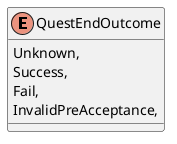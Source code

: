 @startuml
enum QuestEndOutcome {
    Unknown,
    Success,
    Fail,
    InvalidPreAcceptance,
}
@enduml
